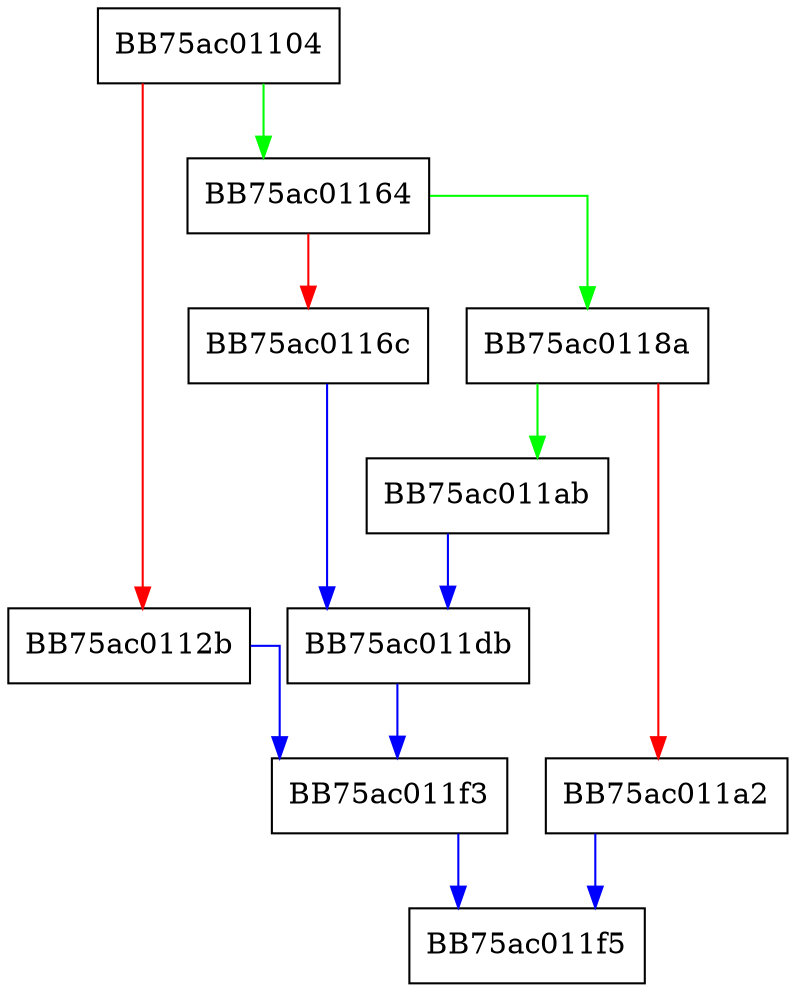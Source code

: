 digraph ZSTD_decompress_insertDictionary {
  node [shape="box"];
  graph [splines=ortho];
  BB75ac01104 -> BB75ac01164 [color="green"];
  BB75ac01104 -> BB75ac0112b [color="red"];
  BB75ac0112b -> BB75ac011f3 [color="blue"];
  BB75ac01164 -> BB75ac0118a [color="green"];
  BB75ac01164 -> BB75ac0116c [color="red"];
  BB75ac0116c -> BB75ac011db [color="blue"];
  BB75ac0118a -> BB75ac011ab [color="green"];
  BB75ac0118a -> BB75ac011a2 [color="red"];
  BB75ac011a2 -> BB75ac011f5 [color="blue"];
  BB75ac011ab -> BB75ac011db [color="blue"];
  BB75ac011db -> BB75ac011f3 [color="blue"];
  BB75ac011f3 -> BB75ac011f5 [color="blue"];
}